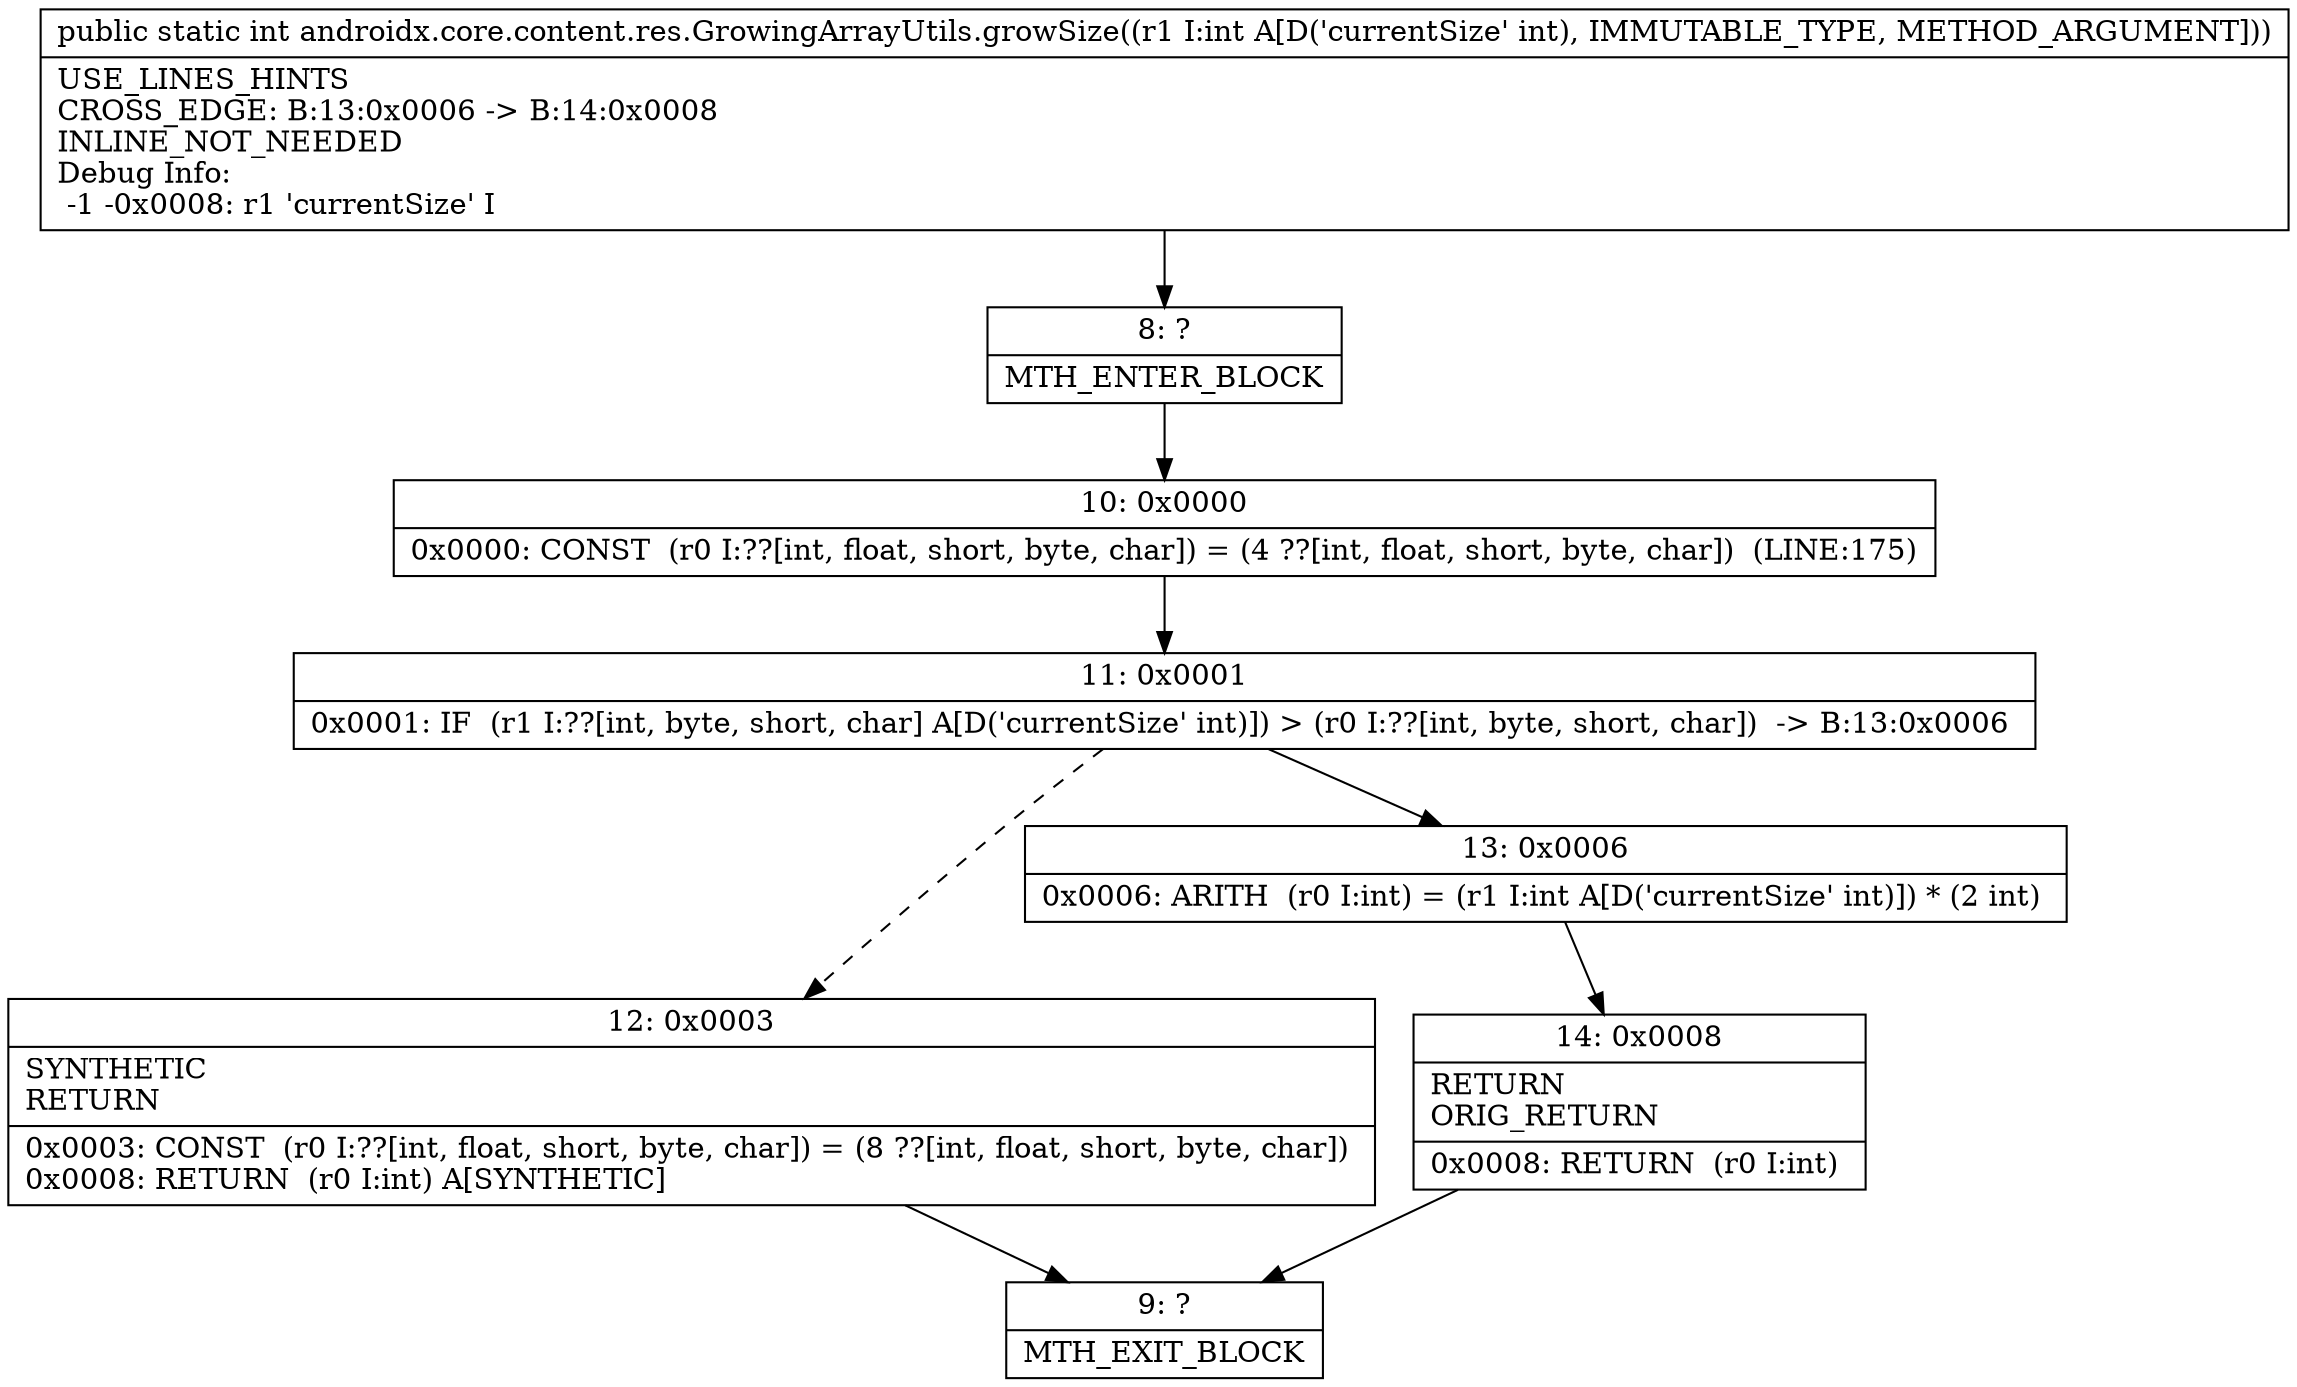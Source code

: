 digraph "CFG forandroidx.core.content.res.GrowingArrayUtils.growSize(I)I" {
Node_8 [shape=record,label="{8\:\ ?|MTH_ENTER_BLOCK\l}"];
Node_10 [shape=record,label="{10\:\ 0x0000|0x0000: CONST  (r0 I:??[int, float, short, byte, char]) = (4 ??[int, float, short, byte, char])  (LINE:175)\l}"];
Node_11 [shape=record,label="{11\:\ 0x0001|0x0001: IF  (r1 I:??[int, byte, short, char] A[D('currentSize' int)]) \> (r0 I:??[int, byte, short, char])  \-\> B:13:0x0006 \l}"];
Node_12 [shape=record,label="{12\:\ 0x0003|SYNTHETIC\lRETURN\l|0x0003: CONST  (r0 I:??[int, float, short, byte, char]) = (8 ??[int, float, short, byte, char]) \l0x0008: RETURN  (r0 I:int) A[SYNTHETIC]\l}"];
Node_9 [shape=record,label="{9\:\ ?|MTH_EXIT_BLOCK\l}"];
Node_13 [shape=record,label="{13\:\ 0x0006|0x0006: ARITH  (r0 I:int) = (r1 I:int A[D('currentSize' int)]) * (2 int) \l}"];
Node_14 [shape=record,label="{14\:\ 0x0008|RETURN\lORIG_RETURN\l|0x0008: RETURN  (r0 I:int) \l}"];
MethodNode[shape=record,label="{public static int androidx.core.content.res.GrowingArrayUtils.growSize((r1 I:int A[D('currentSize' int), IMMUTABLE_TYPE, METHOD_ARGUMENT]))  | USE_LINES_HINTS\lCROSS_EDGE: B:13:0x0006 \-\> B:14:0x0008\lINLINE_NOT_NEEDED\lDebug Info:\l  \-1 \-0x0008: r1 'currentSize' I\l}"];
MethodNode -> Node_8;Node_8 -> Node_10;
Node_10 -> Node_11;
Node_11 -> Node_12[style=dashed];
Node_11 -> Node_13;
Node_12 -> Node_9;
Node_13 -> Node_14;
Node_14 -> Node_9;
}


